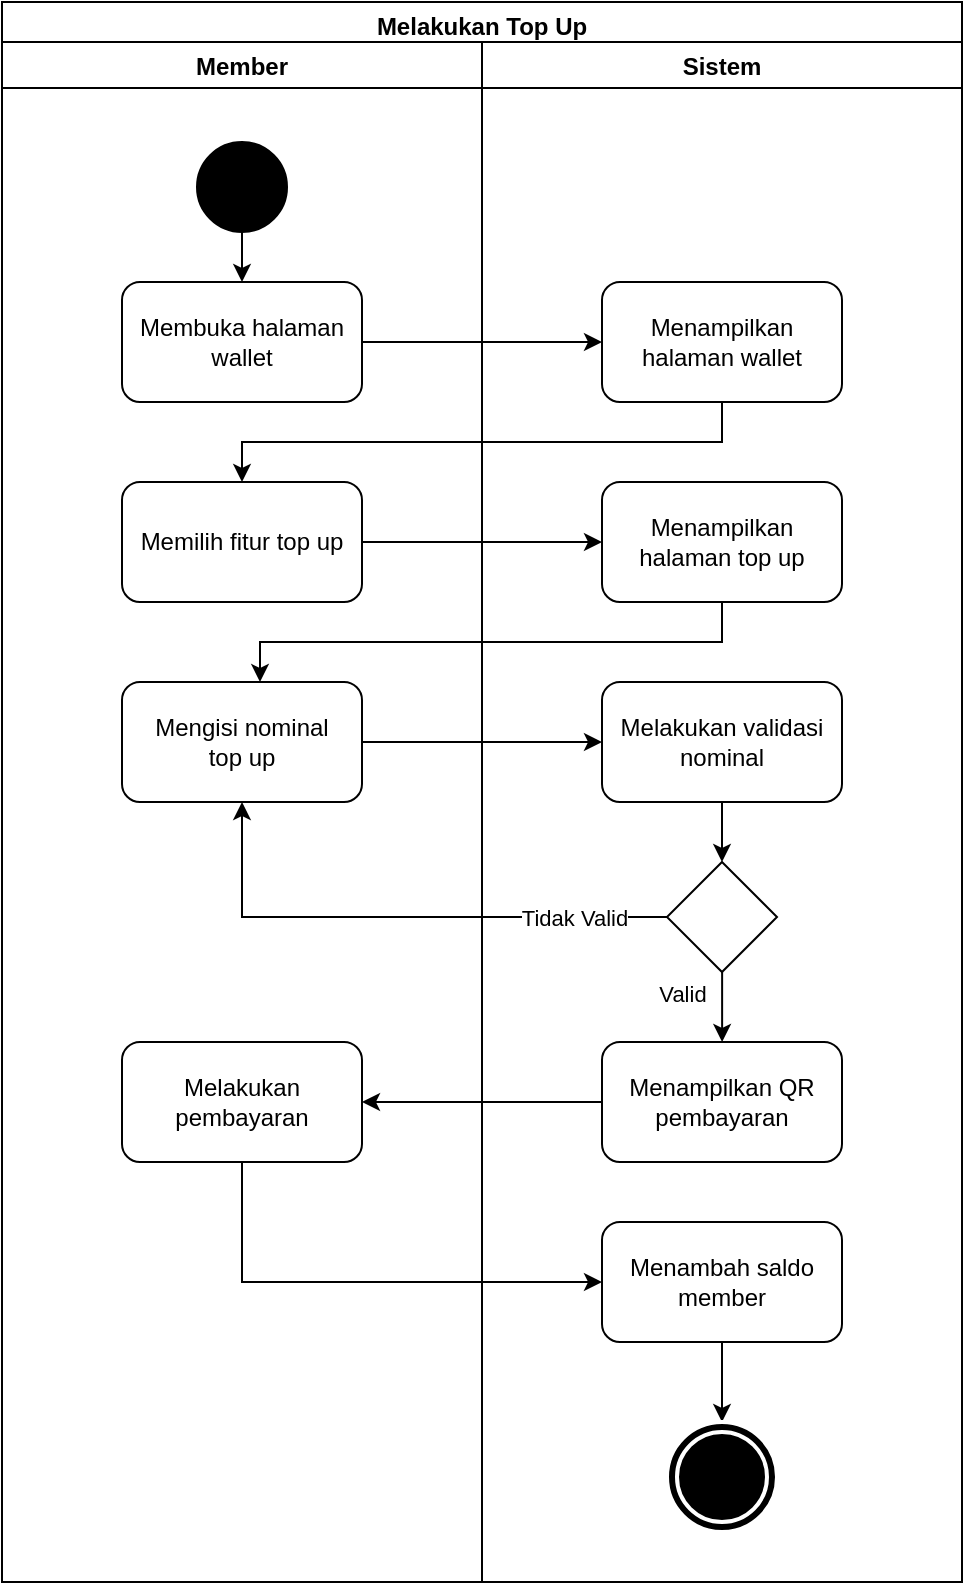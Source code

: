 <mxfile version="18.0.7" type="device"><diagram id="prtHgNgQTEPvFCAcTncT" name="Page-1"><mxGraphModel dx="1730" dy="815" grid="1" gridSize="10" guides="1" tooltips="1" connect="1" arrows="1" fold="1" page="1" pageScale="1" pageWidth="827" pageHeight="1169" math="0" shadow="0"><root><mxCell id="0"/><mxCell id="1" parent="0"/><mxCell id="xOL2CaStUpzWwHvCU3t6-1" value="Melakukan Top Up" style="swimlane;fillColor=none;" parent="1" vertex="1"><mxGeometry x="240" y="60" width="480" height="790" as="geometry"/></mxCell><mxCell id="xOL2CaStUpzWwHvCU3t6-3" value="Member" style="swimlane;" parent="xOL2CaStUpzWwHvCU3t6-1" vertex="1"><mxGeometry y="20" width="240" height="770" as="geometry"/></mxCell><mxCell id="xOL2CaStUpzWwHvCU3t6-17" style="edgeStyle=orthogonalEdgeStyle;rounded=0;orthogonalLoop=1;jettySize=auto;html=1;" parent="xOL2CaStUpzWwHvCU3t6-3" source="xOL2CaStUpzWwHvCU3t6-4" target="xOL2CaStUpzWwHvCU3t6-5" edge="1"><mxGeometry relative="1" as="geometry"/></mxCell><mxCell id="xOL2CaStUpzWwHvCU3t6-4" value="" style="ellipse;whiteSpace=wrap;html=1;aspect=fixed;fillColor=#000000;" parent="xOL2CaStUpzWwHvCU3t6-3" vertex="1"><mxGeometry x="97.5" y="50" width="45" height="45" as="geometry"/></mxCell><mxCell id="xOL2CaStUpzWwHvCU3t6-5" value="Membuka halaman wallet" style="rounded=1;whiteSpace=wrap;html=1;fillColor=none;" parent="xOL2CaStUpzWwHvCU3t6-3" vertex="1"><mxGeometry x="60" y="120" width="120" height="60" as="geometry"/></mxCell><mxCell id="VyShVdEr0SDdoSQeUqbu-1" value="Memilih fitur top up" style="rounded=1;whiteSpace=wrap;html=1;fillColor=none;" parent="xOL2CaStUpzWwHvCU3t6-3" vertex="1"><mxGeometry x="60" y="220" width="120" height="60" as="geometry"/></mxCell><mxCell id="bxW9rxi573mIK9__Im88-1" value="&lt;span&gt;Mengisi nominal&lt;br&gt;top up&lt;/span&gt;" style="rounded=1;whiteSpace=wrap;html=1;fillColor=none;" vertex="1" parent="xOL2CaStUpzWwHvCU3t6-3"><mxGeometry x="60" y="320" width="120" height="60" as="geometry"/></mxCell><mxCell id="bxW9rxi573mIK9__Im88-11" value="Melakukan pembayaran" style="rounded=1;whiteSpace=wrap;html=1;fillColor=none;" vertex="1" parent="xOL2CaStUpzWwHvCU3t6-3"><mxGeometry x="60" y="500" width="120" height="60" as="geometry"/></mxCell><mxCell id="xOL2CaStUpzWwHvCU3t6-2" value="Sistem" style="swimlane;" parent="xOL2CaStUpzWwHvCU3t6-1" vertex="1"><mxGeometry x="240" y="20" width="240" height="770" as="geometry"/></mxCell><mxCell id="xOL2CaStUpzWwHvCU3t6-6" value="Menampilkan halaman wallet" style="rounded=1;whiteSpace=wrap;html=1;fillColor=none;" parent="xOL2CaStUpzWwHvCU3t6-2" vertex="1"><mxGeometry x="60" y="120" width="120" height="60" as="geometry"/></mxCell><mxCell id="5Nsrx53wcg7sP6to55Np-2" value="Menampilkan halaman top up" style="rounded=1;whiteSpace=wrap;html=1;fillColor=none;" parent="xOL2CaStUpzWwHvCU3t6-2" vertex="1"><mxGeometry x="60" y="220" width="120" height="60" as="geometry"/></mxCell><mxCell id="bxW9rxi573mIK9__Im88-3" value="Melakukan validasi nominal" style="rounded=1;whiteSpace=wrap;html=1;fillColor=none;" vertex="1" parent="xOL2CaStUpzWwHvCU3t6-2"><mxGeometry x="60" y="320" width="120" height="60" as="geometry"/></mxCell><mxCell id="bxW9rxi573mIK9__Im88-4" value="Valid" style="edgeStyle=orthogonalEdgeStyle;rounded=0;orthogonalLoop=1;jettySize=auto;html=1;" edge="1" parent="xOL2CaStUpzWwHvCU3t6-2"><mxGeometry x="-0.333" y="-20" relative="1" as="geometry"><mxPoint as="offset"/><mxPoint x="120.059" y="464.941" as="sourcePoint"/><mxPoint x="120.059" y="500" as="targetPoint"/></mxGeometry></mxCell><mxCell id="bxW9rxi573mIK9__Im88-5" value="" style="rhombus;whiteSpace=wrap;html=1;fillColor=none;" vertex="1" parent="xOL2CaStUpzWwHvCU3t6-2"><mxGeometry x="92.5" y="410" width="55" height="55" as="geometry"/></mxCell><mxCell id="bxW9rxi573mIK9__Im88-6" value="Menampilkan QR pembayaran" style="rounded=1;whiteSpace=wrap;html=1;fillColor=none;" vertex="1" parent="xOL2CaStUpzWwHvCU3t6-2"><mxGeometry x="60" y="500" width="120" height="60" as="geometry"/></mxCell><mxCell id="bxW9rxi573mIK9__Im88-2" style="edgeStyle=orthogonalEdgeStyle;rounded=0;orthogonalLoop=1;jettySize=auto;html=1;" edge="1" parent="xOL2CaStUpzWwHvCU3t6-2" source="bxW9rxi573mIK9__Im88-3" target="bxW9rxi573mIK9__Im88-5"><mxGeometry relative="1" as="geometry"/></mxCell><mxCell id="bxW9rxi573mIK9__Im88-15" style="edgeStyle=orthogonalEdgeStyle;rounded=0;orthogonalLoop=1;jettySize=auto;html=1;" edge="1" parent="xOL2CaStUpzWwHvCU3t6-2" source="bxW9rxi573mIK9__Im88-13" target="xOL2CaStUpzWwHvCU3t6-19"><mxGeometry relative="1" as="geometry"/></mxCell><mxCell id="bxW9rxi573mIK9__Im88-13" value="Menambah saldo member" style="rounded=1;whiteSpace=wrap;html=1;fillColor=none;" vertex="1" parent="xOL2CaStUpzWwHvCU3t6-2"><mxGeometry x="60" y="590" width="120" height="60" as="geometry"/></mxCell><mxCell id="xOL2CaStUpzWwHvCU3t6-19" value="" style="ellipse;shape=doubleEllipse;whiteSpace=wrap;html=1;aspect=fixed;fillColor=#000000;strokeColor=#FFFFFF;strokeWidth=2;" parent="xOL2CaStUpzWwHvCU3t6-2" vertex="1"><mxGeometry x="92.5" y="690" width="55" height="55" as="geometry"/></mxCell><mxCell id="xOL2CaStUpzWwHvCU3t6-7" value="" style="edgeStyle=orthogonalEdgeStyle;rounded=0;orthogonalLoop=1;jettySize=auto;html=1;" parent="xOL2CaStUpzWwHvCU3t6-1" source="xOL2CaStUpzWwHvCU3t6-5" target="xOL2CaStUpzWwHvCU3t6-6" edge="1"><mxGeometry relative="1" as="geometry"/></mxCell><mxCell id="VyShVdEr0SDdoSQeUqbu-7" style="edgeStyle=orthogonalEdgeStyle;rounded=0;orthogonalLoop=1;jettySize=auto;html=1;" parent="xOL2CaStUpzWwHvCU3t6-1" source="xOL2CaStUpzWwHvCU3t6-6" target="VyShVdEr0SDdoSQeUqbu-1" edge="1"><mxGeometry relative="1" as="geometry"><Array as="points"><mxPoint x="360" y="220"/><mxPoint x="120" y="220"/></Array></mxGeometry></mxCell><mxCell id="5Nsrx53wcg7sP6to55Np-3" style="edgeStyle=orthogonalEdgeStyle;rounded=0;orthogonalLoop=1;jettySize=auto;html=1;entryX=0;entryY=0.5;entryDx=0;entryDy=0;" parent="xOL2CaStUpzWwHvCU3t6-1" source="VyShVdEr0SDdoSQeUqbu-1" target="5Nsrx53wcg7sP6to55Np-2" edge="1"><mxGeometry relative="1" as="geometry"/></mxCell><mxCell id="bxW9rxi573mIK9__Im88-7" style="edgeStyle=orthogonalEdgeStyle;rounded=0;orthogonalLoop=1;jettySize=auto;html=1;exitX=0;exitY=0.5;exitDx=0;exitDy=0;entryX=0.5;entryY=1;entryDx=0;entryDy=0;" edge="1" parent="xOL2CaStUpzWwHvCU3t6-1" source="bxW9rxi573mIK9__Im88-5" target="bxW9rxi573mIK9__Im88-1"><mxGeometry relative="1" as="geometry"/></mxCell><mxCell id="bxW9rxi573mIK9__Im88-8" value="Tidak Valid" style="edgeLabel;html=1;align=center;verticalAlign=middle;resizable=0;points=[];" vertex="1" connectable="0" parent="bxW9rxi573mIK9__Im88-7"><mxGeometry x="-0.51" relative="1" as="geometry"><mxPoint x="19" as="offset"/></mxGeometry></mxCell><mxCell id="bxW9rxi573mIK9__Im88-9" style="edgeStyle=orthogonalEdgeStyle;rounded=0;orthogonalLoop=1;jettySize=auto;html=1;entryX=0;entryY=0.5;entryDx=0;entryDy=0;" edge="1" parent="xOL2CaStUpzWwHvCU3t6-1" source="bxW9rxi573mIK9__Im88-1" target="bxW9rxi573mIK9__Im88-3"><mxGeometry relative="1" as="geometry"/></mxCell><mxCell id="bxW9rxi573mIK9__Im88-10" style="edgeStyle=orthogonalEdgeStyle;rounded=0;orthogonalLoop=1;jettySize=auto;html=1;" edge="1" parent="xOL2CaStUpzWwHvCU3t6-1" source="5Nsrx53wcg7sP6to55Np-2" target="bxW9rxi573mIK9__Im88-1"><mxGeometry relative="1" as="geometry"><Array as="points"><mxPoint x="360" y="320"/><mxPoint x="129" y="320"/></Array></mxGeometry></mxCell><mxCell id="bxW9rxi573mIK9__Im88-12" style="edgeStyle=orthogonalEdgeStyle;rounded=0;orthogonalLoop=1;jettySize=auto;html=1;" edge="1" parent="xOL2CaStUpzWwHvCU3t6-1" source="bxW9rxi573mIK9__Im88-6" target="bxW9rxi573mIK9__Im88-11"><mxGeometry relative="1" as="geometry"/></mxCell><mxCell id="bxW9rxi573mIK9__Im88-14" style="edgeStyle=orthogonalEdgeStyle;rounded=0;orthogonalLoop=1;jettySize=auto;html=1;entryX=0;entryY=0.5;entryDx=0;entryDy=0;" edge="1" parent="xOL2CaStUpzWwHvCU3t6-1" source="bxW9rxi573mIK9__Im88-11" target="bxW9rxi573mIK9__Im88-13"><mxGeometry relative="1" as="geometry"><Array as="points"><mxPoint x="120" y="640"/></Array></mxGeometry></mxCell></root></mxGraphModel></diagram></mxfile>